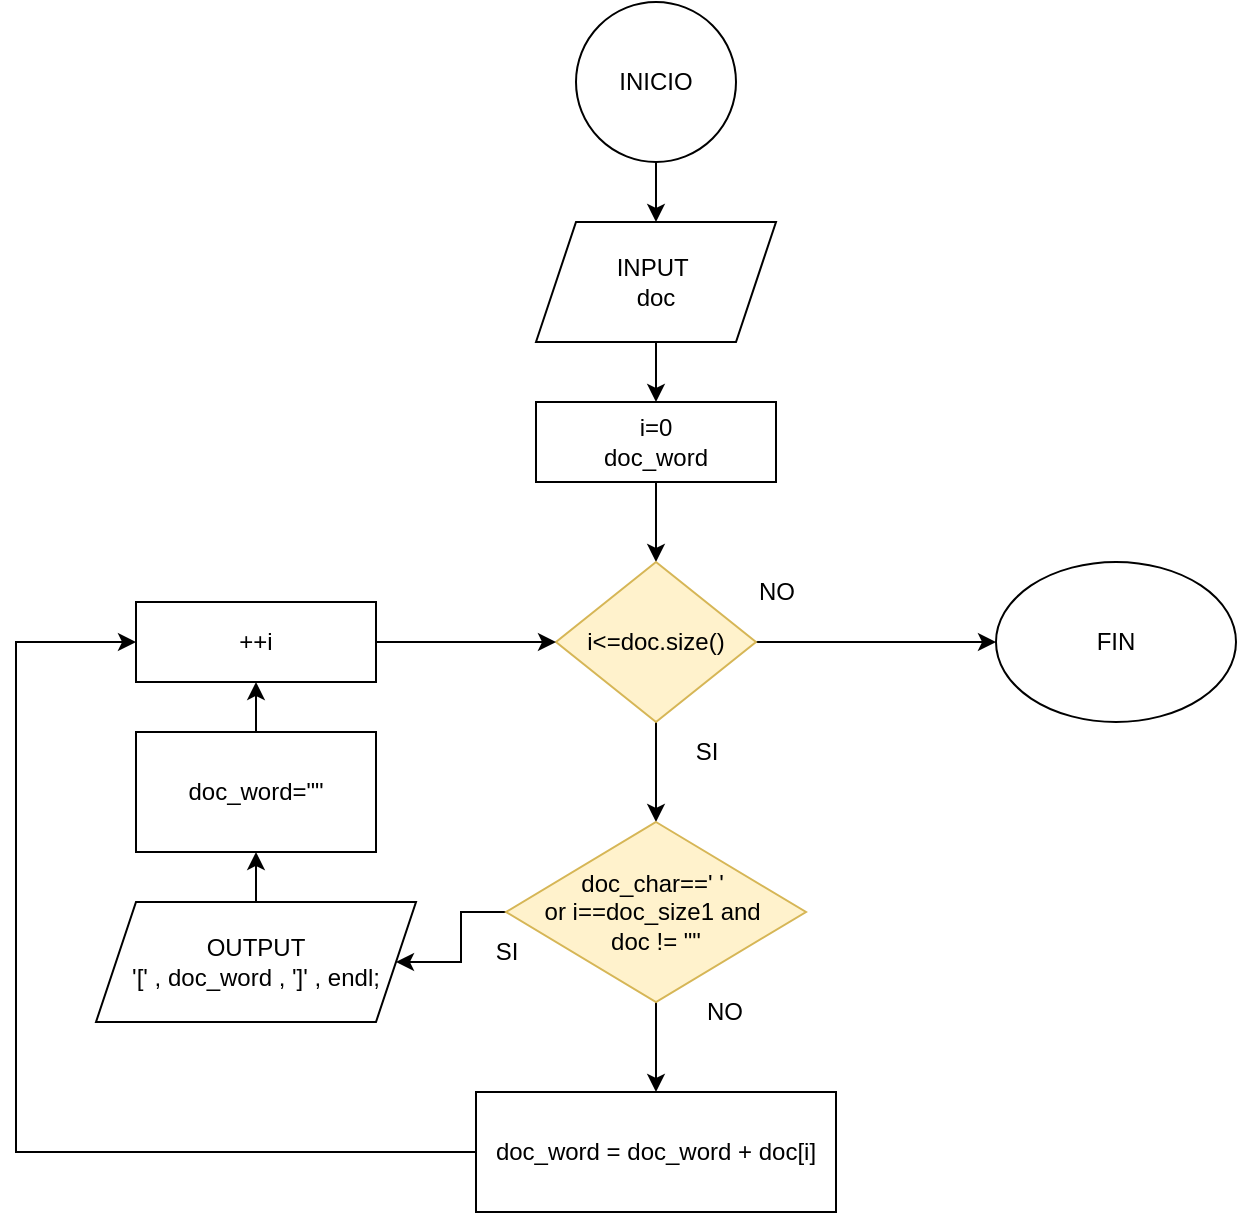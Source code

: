 <mxfile version="24.4.10" type="github">
  <diagram name="EXERCISE-1" id="WV_iTRpZf-6z-AVkFdXK">
    <mxGraphModel dx="1002" dy="582" grid="1" gridSize="10" guides="1" tooltips="1" connect="1" arrows="1" fold="1" page="1" pageScale="1" pageWidth="850" pageHeight="1100" math="0" shadow="0">
      <root>
        <mxCell id="0" />
        <mxCell id="1" parent="0" />
        <mxCell id="3VU-N1z-7XnI4TpB8yAt-2" value="" style="edgeStyle=orthogonalEdgeStyle;rounded=0;orthogonalLoop=1;jettySize=auto;html=1;" edge="1" parent="1" source="3VU-N1z-7XnI4TpB8yAt-3" target="3VU-N1z-7XnI4TpB8yAt-5">
          <mxGeometry relative="1" as="geometry" />
        </mxCell>
        <mxCell id="3VU-N1z-7XnI4TpB8yAt-3" value="INICIO" style="ellipse;whiteSpace=wrap;html=1;" vertex="1" parent="1">
          <mxGeometry x="330" y="30" width="80" height="80" as="geometry" />
        </mxCell>
        <mxCell id="3VU-N1z-7XnI4TpB8yAt-4" value="" style="edgeStyle=orthogonalEdgeStyle;rounded=0;orthogonalLoop=1;jettySize=auto;html=1;" edge="1" parent="1" source="3VU-N1z-7XnI4TpB8yAt-5" target="3VU-N1z-7XnI4TpB8yAt-7">
          <mxGeometry relative="1" as="geometry" />
        </mxCell>
        <mxCell id="3VU-N1z-7XnI4TpB8yAt-5" value="INPUT&amp;nbsp;&lt;div&gt;doc&lt;/div&gt;" style="shape=parallelogram;perimeter=parallelogramPerimeter;whiteSpace=wrap;html=1;fixedSize=1;" vertex="1" parent="1">
          <mxGeometry x="310" y="140" width="120" height="60" as="geometry" />
        </mxCell>
        <mxCell id="3VU-N1z-7XnI4TpB8yAt-6" value="" style="edgeStyle=orthogonalEdgeStyle;rounded=0;orthogonalLoop=1;jettySize=auto;html=1;" edge="1" parent="1" source="3VU-N1z-7XnI4TpB8yAt-7" target="3VU-N1z-7XnI4TpB8yAt-10">
          <mxGeometry relative="1" as="geometry" />
        </mxCell>
        <mxCell id="3VU-N1z-7XnI4TpB8yAt-7" value="i=0&lt;div&gt;doc_word&lt;/div&gt;" style="whiteSpace=wrap;html=1;" vertex="1" parent="1">
          <mxGeometry x="310" y="230" width="120" height="40" as="geometry" />
        </mxCell>
        <mxCell id="3VU-N1z-7XnI4TpB8yAt-8" value="" style="edgeStyle=orthogonalEdgeStyle;rounded=0;orthogonalLoop=1;jettySize=auto;html=1;" edge="1" parent="1" source="3VU-N1z-7XnI4TpB8yAt-10" target="3VU-N1z-7XnI4TpB8yAt-11">
          <mxGeometry relative="1" as="geometry" />
        </mxCell>
        <mxCell id="3VU-N1z-7XnI4TpB8yAt-9" value="" style="edgeStyle=orthogonalEdgeStyle;rounded=0;orthogonalLoop=1;jettySize=auto;html=1;" edge="1" parent="1" source="3VU-N1z-7XnI4TpB8yAt-10" target="3VU-N1z-7XnI4TpB8yAt-16">
          <mxGeometry relative="1" as="geometry" />
        </mxCell>
        <mxCell id="3VU-N1z-7XnI4TpB8yAt-10" value="i&amp;lt;=doc.size()" style="rhombus;whiteSpace=wrap;html=1;fillColor=#fff2cc;strokeColor=#d6b656;" vertex="1" parent="1">
          <mxGeometry x="320" y="310" width="100" height="80" as="geometry" />
        </mxCell>
        <mxCell id="3VU-N1z-7XnI4TpB8yAt-11" value="FIN" style="ellipse;whiteSpace=wrap;html=1;" vertex="1" parent="1">
          <mxGeometry x="540" y="310" width="120" height="80" as="geometry" />
        </mxCell>
        <mxCell id="3VU-N1z-7XnI4TpB8yAt-12" value="NO" style="text;html=1;align=center;verticalAlign=middle;resizable=0;points=[];autosize=1;strokeColor=none;fillColor=none;" vertex="1" parent="1">
          <mxGeometry x="410" y="310" width="40" height="30" as="geometry" />
        </mxCell>
        <mxCell id="3VU-N1z-7XnI4TpB8yAt-13" value="SI" style="text;html=1;align=center;verticalAlign=middle;resizable=0;points=[];autosize=1;strokeColor=none;fillColor=none;" vertex="1" parent="1">
          <mxGeometry x="380" y="390" width="30" height="30" as="geometry" />
        </mxCell>
        <mxCell id="3VU-N1z-7XnI4TpB8yAt-14" value="" style="edgeStyle=orthogonalEdgeStyle;rounded=0;orthogonalLoop=1;jettySize=auto;html=1;" edge="1" parent="1" source="3VU-N1z-7XnI4TpB8yAt-16" target="3VU-N1z-7XnI4TpB8yAt-19">
          <mxGeometry relative="1" as="geometry" />
        </mxCell>
        <mxCell id="3VU-N1z-7XnI4TpB8yAt-15" value="" style="edgeStyle=orthogonalEdgeStyle;rounded=0;orthogonalLoop=1;jettySize=auto;html=1;" edge="1" parent="1" source="3VU-N1z-7XnI4TpB8yAt-16" target="3VU-N1z-7XnI4TpB8yAt-26">
          <mxGeometry relative="1" as="geometry" />
        </mxCell>
        <mxCell id="3VU-N1z-7XnI4TpB8yAt-16" value="doc_char==&#39; &#39;&amp;nbsp;&lt;div&gt;or i==doc_size1 and&amp;nbsp;&lt;/div&gt;&lt;div&gt;doc != &quot;&quot;&lt;/div&gt;" style="rhombus;whiteSpace=wrap;html=1;fillColor=#fff2cc;strokeColor=#d6b656;" vertex="1" parent="1">
          <mxGeometry x="295" y="440" width="150" height="90" as="geometry" />
        </mxCell>
        <mxCell id="3VU-N1z-7XnI4TpB8yAt-17" value="SI" style="text;html=1;align=center;verticalAlign=middle;resizable=0;points=[];autosize=1;strokeColor=none;fillColor=none;" vertex="1" parent="1">
          <mxGeometry x="280" y="490" width="30" height="30" as="geometry" />
        </mxCell>
        <mxCell id="3VU-N1z-7XnI4TpB8yAt-18" value="" style="edgeStyle=orthogonalEdgeStyle;rounded=0;orthogonalLoop=1;jettySize=auto;html=1;" edge="1" parent="1" source="3VU-N1z-7XnI4TpB8yAt-19" target="3VU-N1z-7XnI4TpB8yAt-21">
          <mxGeometry relative="1" as="geometry" />
        </mxCell>
        <mxCell id="3VU-N1z-7XnI4TpB8yAt-19" value="OUTPUT&lt;div&gt;&#39;[&#39; , doc_word , &#39;]&#39; , endl;&lt;br&gt;&lt;/div&gt;" style="shape=parallelogram;perimeter=parallelogramPerimeter;whiteSpace=wrap;html=1;fixedSize=1;" vertex="1" parent="1">
          <mxGeometry x="90" y="480" width="160" height="60" as="geometry" />
        </mxCell>
        <mxCell id="3VU-N1z-7XnI4TpB8yAt-20" value="" style="edgeStyle=orthogonalEdgeStyle;rounded=0;orthogonalLoop=1;jettySize=auto;html=1;" edge="1" parent="1" source="3VU-N1z-7XnI4TpB8yAt-21" target="3VU-N1z-7XnI4TpB8yAt-23">
          <mxGeometry relative="1" as="geometry" />
        </mxCell>
        <mxCell id="3VU-N1z-7XnI4TpB8yAt-21" value="doc_word=&quot;&quot;" style="whiteSpace=wrap;html=1;" vertex="1" parent="1">
          <mxGeometry x="110" y="395" width="120" height="60" as="geometry" />
        </mxCell>
        <mxCell id="3VU-N1z-7XnI4TpB8yAt-22" style="edgeStyle=orthogonalEdgeStyle;rounded=0;orthogonalLoop=1;jettySize=auto;html=1;entryX=0;entryY=0.5;entryDx=0;entryDy=0;" edge="1" parent="1" source="3VU-N1z-7XnI4TpB8yAt-23" target="3VU-N1z-7XnI4TpB8yAt-10">
          <mxGeometry relative="1" as="geometry" />
        </mxCell>
        <mxCell id="3VU-N1z-7XnI4TpB8yAt-23" value="++i" style="whiteSpace=wrap;html=1;" vertex="1" parent="1">
          <mxGeometry x="110" y="330" width="120" height="40" as="geometry" />
        </mxCell>
        <mxCell id="3VU-N1z-7XnI4TpB8yAt-24" value="NO" style="text;html=1;align=center;verticalAlign=middle;resizable=0;points=[];autosize=1;strokeColor=none;fillColor=none;" vertex="1" parent="1">
          <mxGeometry x="384" y="520" width="40" height="30" as="geometry" />
        </mxCell>
        <mxCell id="3VU-N1z-7XnI4TpB8yAt-25" style="edgeStyle=orthogonalEdgeStyle;rounded=0;orthogonalLoop=1;jettySize=auto;html=1;entryX=0;entryY=0.5;entryDx=0;entryDy=0;" edge="1" parent="1" source="3VU-N1z-7XnI4TpB8yAt-26" target="3VU-N1z-7XnI4TpB8yAt-23">
          <mxGeometry relative="1" as="geometry">
            <Array as="points">
              <mxPoint x="50" y="605" />
              <mxPoint x="50" y="350" />
            </Array>
          </mxGeometry>
        </mxCell>
        <mxCell id="3VU-N1z-7XnI4TpB8yAt-26" value="doc_word = doc_word + doc[i]" style="whiteSpace=wrap;html=1;" vertex="1" parent="1">
          <mxGeometry x="280" y="575" width="180" height="60" as="geometry" />
        </mxCell>
      </root>
    </mxGraphModel>
  </diagram>
</mxfile>
